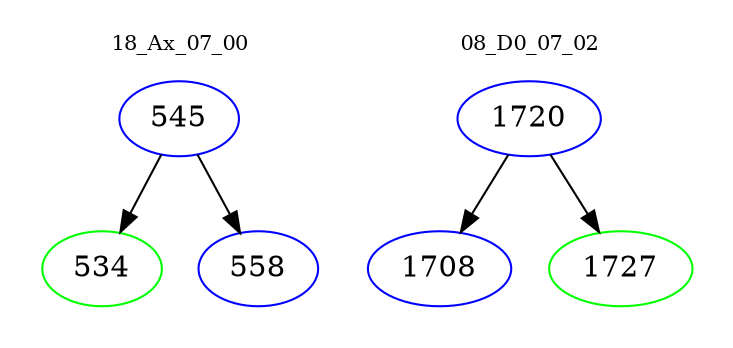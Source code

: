 digraph{
subgraph cluster_0 {
color = white
label = "18_Ax_07_00";
fontsize=10;
T0_545 [label="545", color="blue"]
T0_545 -> T0_534 [color="black"]
T0_534 [label="534", color="green"]
T0_545 -> T0_558 [color="black"]
T0_558 [label="558", color="blue"]
}
subgraph cluster_1 {
color = white
label = "08_D0_07_02";
fontsize=10;
T1_1720 [label="1720", color="blue"]
T1_1720 -> T1_1708 [color="black"]
T1_1708 [label="1708", color="blue"]
T1_1720 -> T1_1727 [color="black"]
T1_1727 [label="1727", color="green"]
}
}
